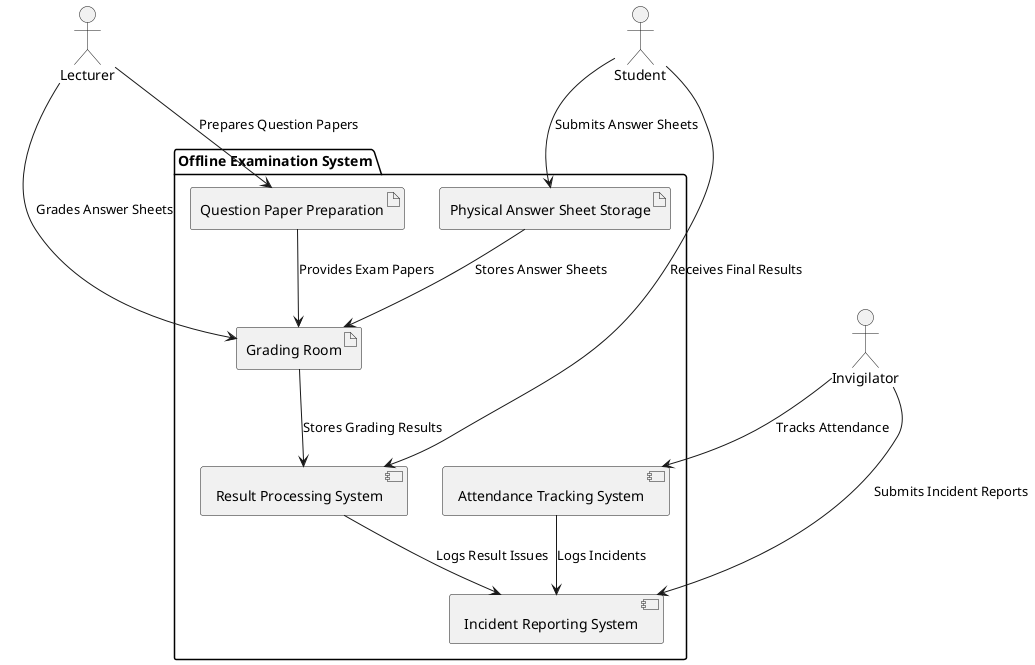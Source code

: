 @startuml
package "Offline Examination System" {

  artifact "Question Paper Preparation" as questionPaperPrep
  component "Attendance Tracking System" as attendanceSystem
  artifact "Physical Answer Sheet Storage" as answerSheetStorage
  artifact "Grading Room" as gradingRoom
  component "Result Processing System" as resultProcessing
  component "Incident Reporting System" as incidentReporting

  questionPaperPrep --> gradingRoom : "Provides Exam Papers"
  attendanceSystem --> incidentReporting : "Logs Incidents"
  answerSheetStorage --> gradingRoom : "Stores Answer Sheets"
  gradingRoom --> resultProcessing : "Stores Grading Results"
  resultProcessing --> incidentReporting : "Logs Result Issues"

}

actor "Lecturer" as lecturer
actor "Student" as student
actor "Invigilator" as invigilator

lecturer --> questionPaperPrep : "Prepares Question Papers"
invigilator --> attendanceSystem : "Tracks Attendance"
student --> answerSheetStorage : "Submits Answer Sheets"
lecturer --> gradingRoom : "Grades Answer Sheets"
invigilator --> incidentReporting : "Submits Incident Reports"
student --> resultProcessing : "Receives Final Results"

@enduml
